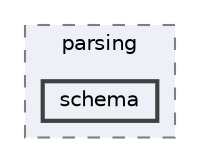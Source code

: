 digraph "external/reflect-cpp/include/rfl/parsing/schema"
{
 // LATEX_PDF_SIZE
  bgcolor="transparent";
  edge [fontname=Helvetica,fontsize=10,labelfontname=Helvetica,labelfontsize=10];
  node [fontname=Helvetica,fontsize=10,shape=box,height=0.2,width=0.4];
  compound=true
  subgraph clusterdir_97727d67746efdc48dc27b8153798aa8 {
    graph [ bgcolor="#edf0f7", pencolor="grey50", label="parsing", fontname=Helvetica,fontsize=10 style="filled,dashed", URL="dir_97727d67746efdc48dc27b8153798aa8.html",tooltip=""]
  dir_0873f2d6faece4731f626b20a5f845a7 [label="schema", fillcolor="#edf0f7", color="grey25", style="filled,bold", URL="dir_0873f2d6faece4731f626b20a5f845a7.html",tooltip=""];
  }
}
